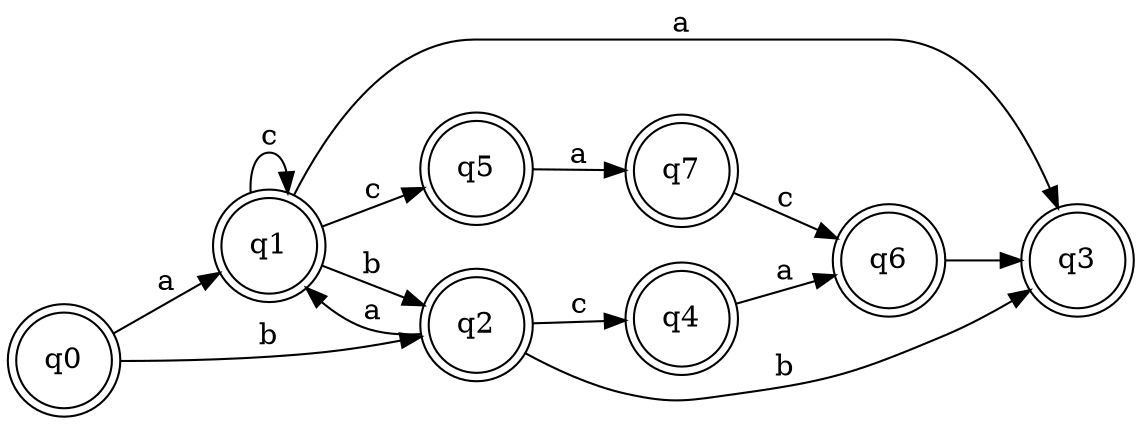 digraph {
  rankdir=LR;
  node [shape = doublecircle,
  		peripheries = 2]; q3;
  node [shape = circle];
  START[label=q0];
  START -> q1 [label=a];
  START -> q2 [label=b];
  q1 -> q2 [label=b];
  q1 -> q3 [label=a];
  q2 -> q1 [label=a];
  q2 -> q3 [label=b];
  q1 -> q1 [label=c];
  q5 -> q7 [label=a];
  q4 -> q6 [label=a];
  q1 -> q5 [label=c];
  q2 -> q4 [label=c];
  q7 -> q6 [label=c];
  q6 -> q3;
}